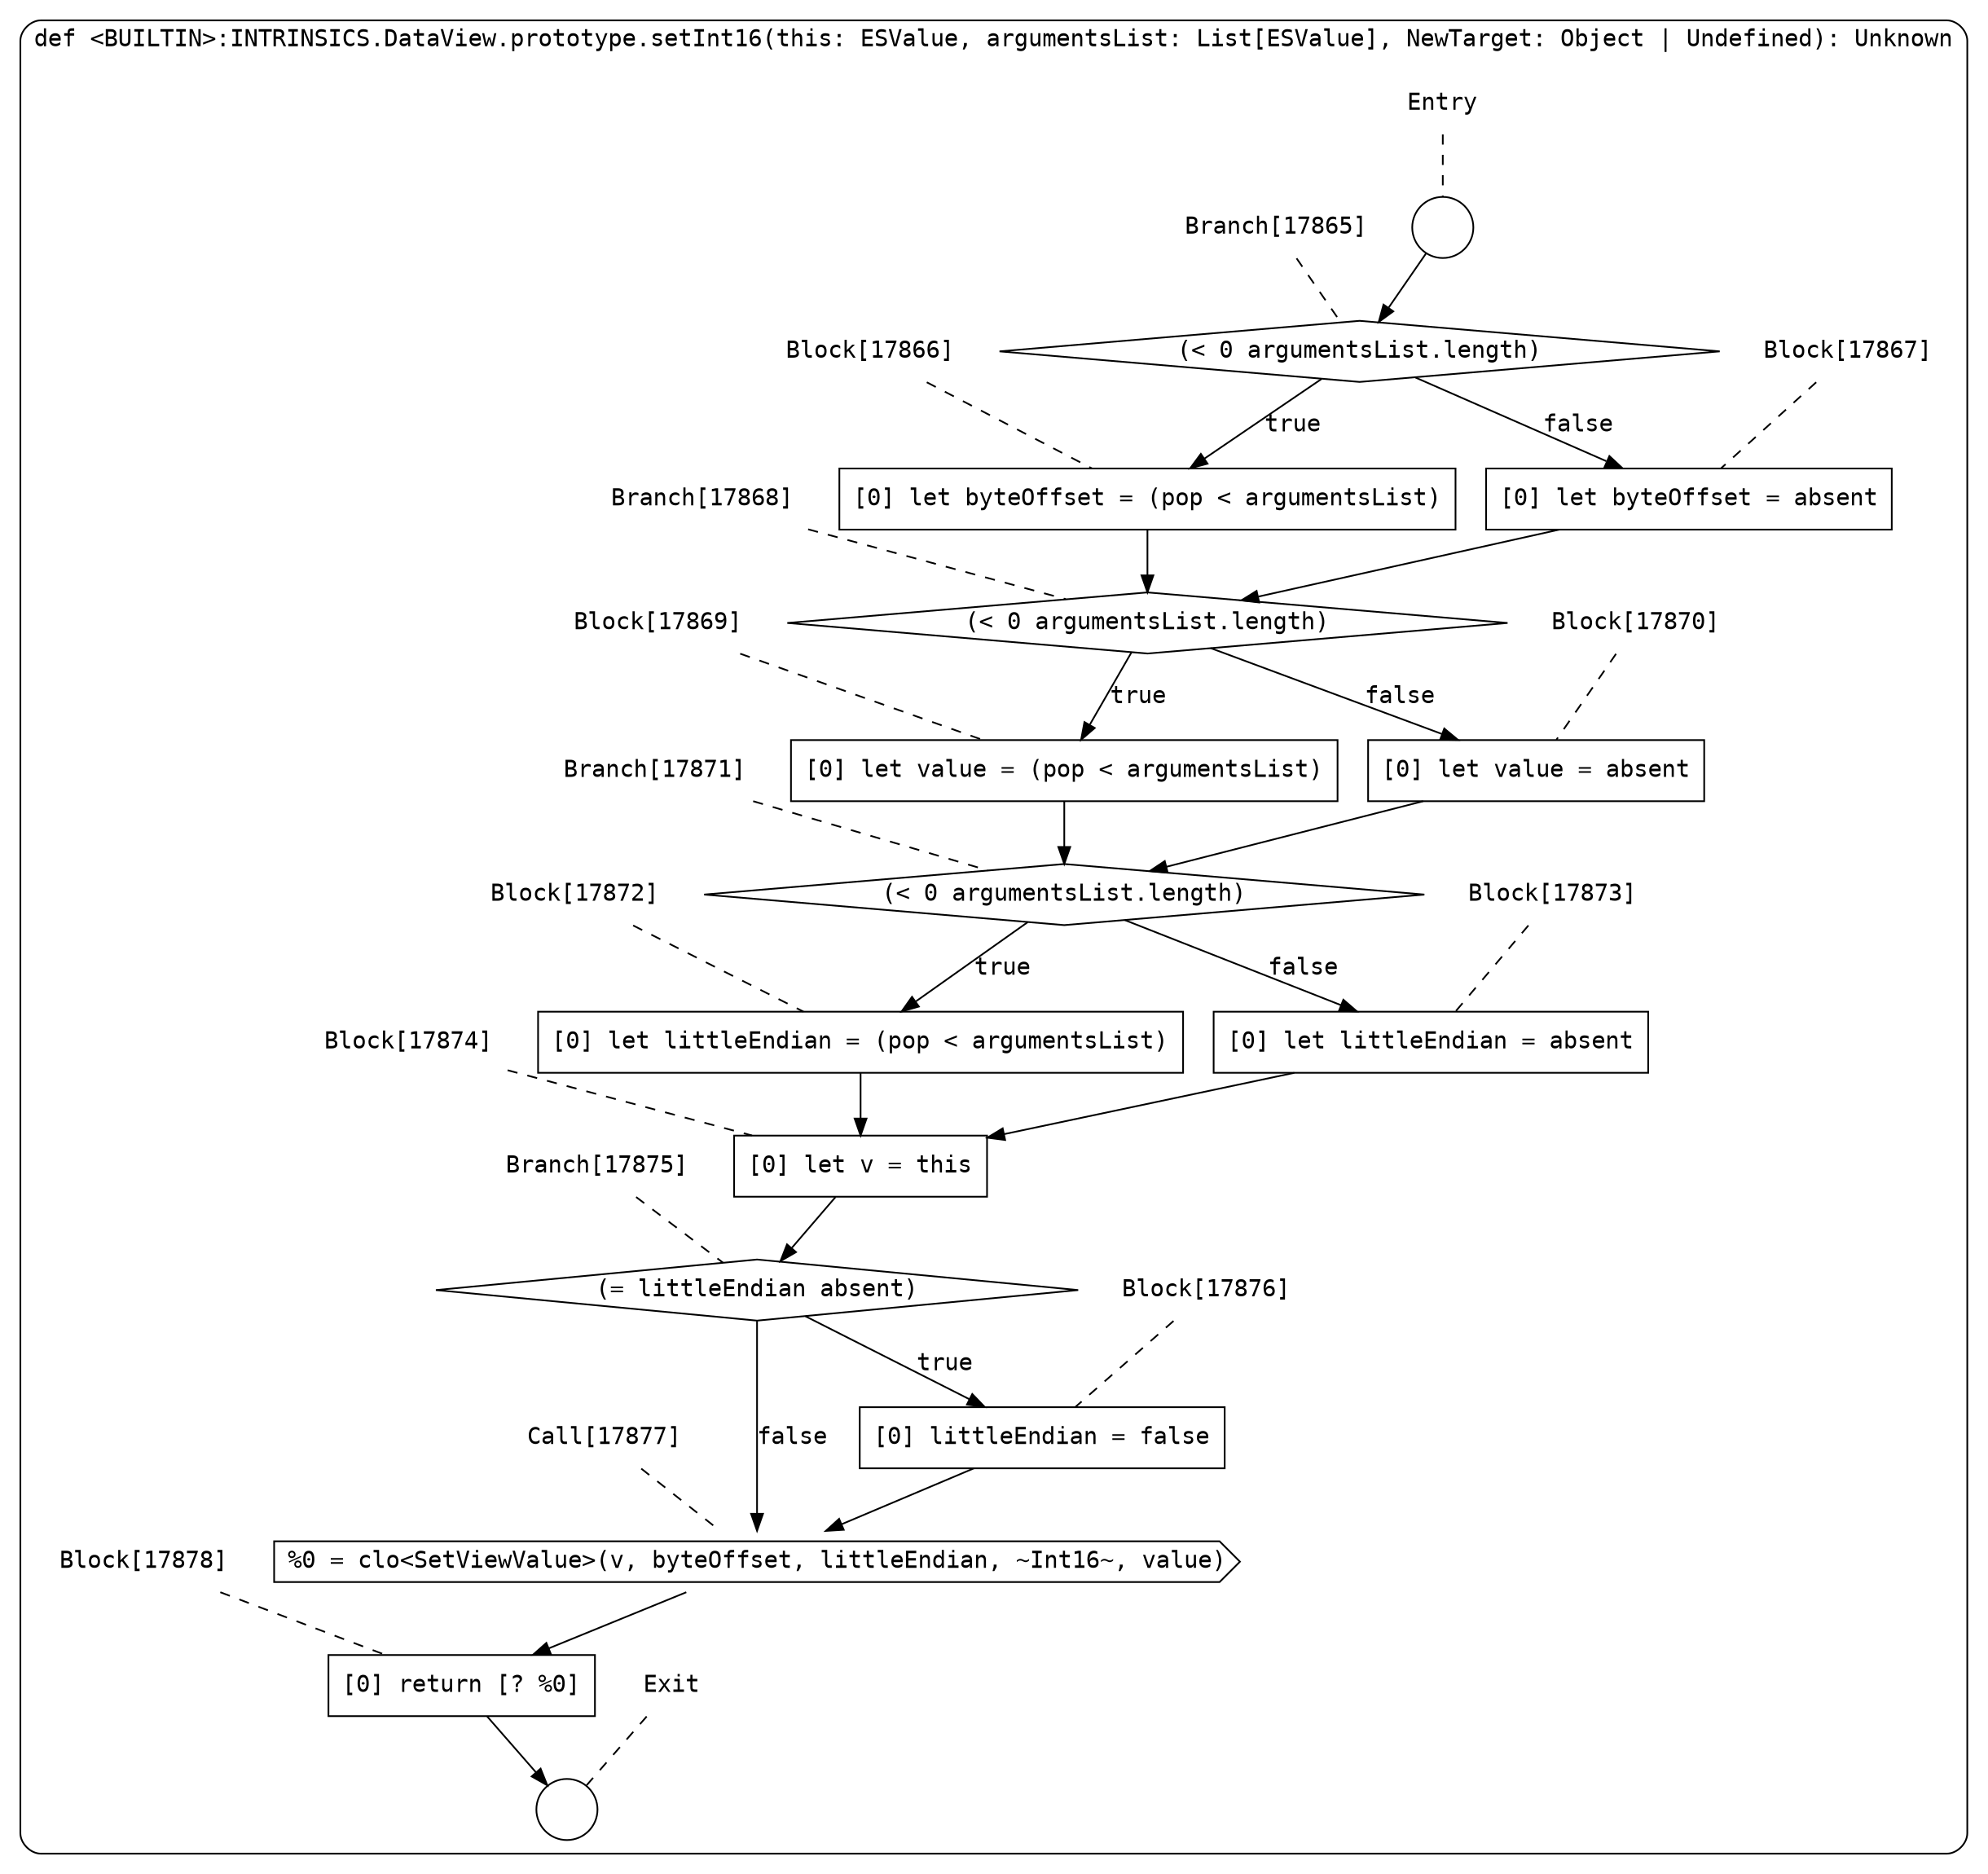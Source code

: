 digraph {
  graph [fontname = "Consolas"]
  node [fontname = "Consolas"]
  edge [fontname = "Consolas"]
  subgraph cluster2515 {
    label = "def <BUILTIN>:INTRINSICS.DataView.prototype.setInt16(this: ESValue, argumentsList: List[ESValue], NewTarget: Object | Undefined): Unknown"
    style = rounded
    cluster2515_entry_name [shape=none, label=<<font color="black">Entry</font>>]
    cluster2515_entry_name -> cluster2515_entry [arrowhead=none, color="black", style=dashed]
    cluster2515_entry [shape=circle label=" " color="black" fillcolor="white" style=filled]
    cluster2515_entry -> node17865 [color="black"]
    cluster2515_exit_name [shape=none, label=<<font color="black">Exit</font>>]
    cluster2515_exit_name -> cluster2515_exit [arrowhead=none, color="black", style=dashed]
    cluster2515_exit [shape=circle label=" " color="black" fillcolor="white" style=filled]
    node17865_name [shape=none, label=<<font color="black">Branch[17865]</font>>]
    node17865_name -> node17865 [arrowhead=none, color="black", style=dashed]
    node17865 [shape=diamond, label=<<font color="black">(&lt; 0 argumentsList.length)</font>> color="black" fillcolor="white", style=filled]
    node17865 -> node17866 [label=<<font color="black">true</font>> color="black"]
    node17865 -> node17867 [label=<<font color="black">false</font>> color="black"]
    node17866_name [shape=none, label=<<font color="black">Block[17866]</font>>]
    node17866_name -> node17866 [arrowhead=none, color="black", style=dashed]
    node17866 [shape=box, label=<<font color="black">[0] let byteOffset = (pop &lt; argumentsList)<BR ALIGN="LEFT"/></font>> color="black" fillcolor="white", style=filled]
    node17866 -> node17868 [color="black"]
    node17867_name [shape=none, label=<<font color="black">Block[17867]</font>>]
    node17867_name -> node17867 [arrowhead=none, color="black", style=dashed]
    node17867 [shape=box, label=<<font color="black">[0] let byteOffset = absent<BR ALIGN="LEFT"/></font>> color="black" fillcolor="white", style=filled]
    node17867 -> node17868 [color="black"]
    node17868_name [shape=none, label=<<font color="black">Branch[17868]</font>>]
    node17868_name -> node17868 [arrowhead=none, color="black", style=dashed]
    node17868 [shape=diamond, label=<<font color="black">(&lt; 0 argumentsList.length)</font>> color="black" fillcolor="white", style=filled]
    node17868 -> node17869 [label=<<font color="black">true</font>> color="black"]
    node17868 -> node17870 [label=<<font color="black">false</font>> color="black"]
    node17869_name [shape=none, label=<<font color="black">Block[17869]</font>>]
    node17869_name -> node17869 [arrowhead=none, color="black", style=dashed]
    node17869 [shape=box, label=<<font color="black">[0] let value = (pop &lt; argumentsList)<BR ALIGN="LEFT"/></font>> color="black" fillcolor="white", style=filled]
    node17869 -> node17871 [color="black"]
    node17870_name [shape=none, label=<<font color="black">Block[17870]</font>>]
    node17870_name -> node17870 [arrowhead=none, color="black", style=dashed]
    node17870 [shape=box, label=<<font color="black">[0] let value = absent<BR ALIGN="LEFT"/></font>> color="black" fillcolor="white", style=filled]
    node17870 -> node17871 [color="black"]
    node17871_name [shape=none, label=<<font color="black">Branch[17871]</font>>]
    node17871_name -> node17871 [arrowhead=none, color="black", style=dashed]
    node17871 [shape=diamond, label=<<font color="black">(&lt; 0 argumentsList.length)</font>> color="black" fillcolor="white", style=filled]
    node17871 -> node17872 [label=<<font color="black">true</font>> color="black"]
    node17871 -> node17873 [label=<<font color="black">false</font>> color="black"]
    node17872_name [shape=none, label=<<font color="black">Block[17872]</font>>]
    node17872_name -> node17872 [arrowhead=none, color="black", style=dashed]
    node17872 [shape=box, label=<<font color="black">[0] let littleEndian = (pop &lt; argumentsList)<BR ALIGN="LEFT"/></font>> color="black" fillcolor="white", style=filled]
    node17872 -> node17874 [color="black"]
    node17873_name [shape=none, label=<<font color="black">Block[17873]</font>>]
    node17873_name -> node17873 [arrowhead=none, color="black", style=dashed]
    node17873 [shape=box, label=<<font color="black">[0] let littleEndian = absent<BR ALIGN="LEFT"/></font>> color="black" fillcolor="white", style=filled]
    node17873 -> node17874 [color="black"]
    node17874_name [shape=none, label=<<font color="black">Block[17874]</font>>]
    node17874_name -> node17874 [arrowhead=none, color="black", style=dashed]
    node17874 [shape=box, label=<<font color="black">[0] let v = this<BR ALIGN="LEFT"/></font>> color="black" fillcolor="white", style=filled]
    node17874 -> node17875 [color="black"]
    node17875_name [shape=none, label=<<font color="black">Branch[17875]</font>>]
    node17875_name -> node17875 [arrowhead=none, color="black", style=dashed]
    node17875 [shape=diamond, label=<<font color="black">(= littleEndian absent)</font>> color="black" fillcolor="white", style=filled]
    node17875 -> node17876 [label=<<font color="black">true</font>> color="black"]
    node17875 -> node17877 [label=<<font color="black">false</font>> color="black"]
    node17876_name [shape=none, label=<<font color="black">Block[17876]</font>>]
    node17876_name -> node17876 [arrowhead=none, color="black", style=dashed]
    node17876 [shape=box, label=<<font color="black">[0] littleEndian = false<BR ALIGN="LEFT"/></font>> color="black" fillcolor="white", style=filled]
    node17876 -> node17877 [color="black"]
    node17877_name [shape=none, label=<<font color="black">Call[17877]</font>>]
    node17877_name -> node17877 [arrowhead=none, color="black", style=dashed]
    node17877 [shape=cds, label=<<font color="black">%0 = clo&lt;SetViewValue&gt;(v, byteOffset, littleEndian, ~Int16~, value)</font>> color="black" fillcolor="white", style=filled]
    node17877 -> node17878 [color="black"]
    node17878_name [shape=none, label=<<font color="black">Block[17878]</font>>]
    node17878_name -> node17878 [arrowhead=none, color="black", style=dashed]
    node17878 [shape=box, label=<<font color="black">[0] return [? %0]<BR ALIGN="LEFT"/></font>> color="black" fillcolor="white", style=filled]
    node17878 -> cluster2515_exit [color="black"]
  }
}